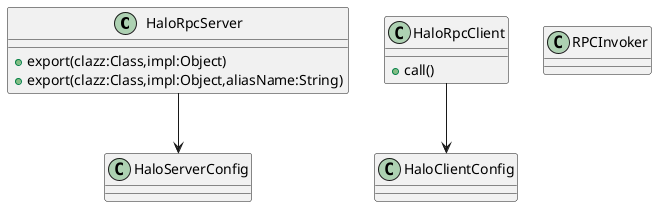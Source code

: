 @startuml
'https://plantuml.com/class-diagram

class HaloRpcServer{
    + export(clazz:Class,impl:Object)
    + export(clazz:Class,impl:Object,aliasName:String)
}

class HaloRpcClient{
    + call()
}

class RPCInvoker{

}

class HaloServerConfig

class HaloClientConfig

HaloRpcServer --> HaloServerConfig

HaloRpcClient --> HaloClientConfig



@enduml